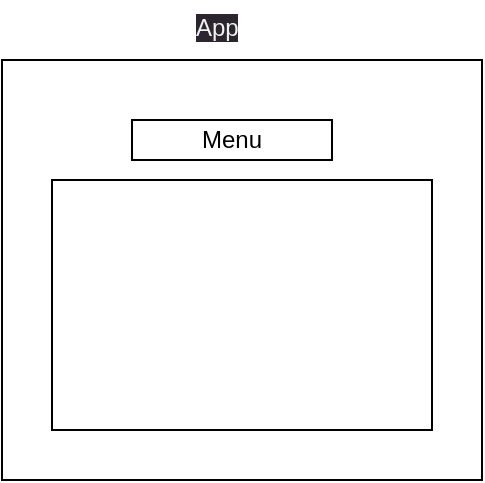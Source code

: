 <mxfile>
    <diagram id="iFaPm-n-qjO8ilWQylPL" name="Page-1">
        <mxGraphModel dx="557" dy="315" grid="1" gridSize="10" guides="1" tooltips="1" connect="1" arrows="1" fold="1" page="1" pageScale="1" pageWidth="850" pageHeight="1100" math="0" shadow="0">
            <root>
                <mxCell id="0"/>
                <mxCell id="1" parent="0"/>
                <mxCell id="18" value="&lt;div style=&quot;text-align: justify;&quot;&gt;&lt;/div&gt;" style="rounded=0;whiteSpace=wrap;html=1;" vertex="1" parent="1">
                    <mxGeometry x="305" y="180" width="240" height="210" as="geometry"/>
                </mxCell>
                <mxCell id="19" value="&lt;span style=&quot;color: rgb(240, 240, 240); font-family: Helvetica; font-size: 12px; font-style: normal; font-variant-ligatures: normal; font-variant-caps: normal; font-weight: 400; letter-spacing: normal; orphans: 2; text-align: center; text-indent: 0px; text-transform: none; widows: 2; word-spacing: 0px; -webkit-text-stroke-width: 0px; background-color: rgb(42, 37, 47); text-decoration-thickness: initial; text-decoration-style: initial; text-decoration-color: initial; float: none; display: inline !important;&quot;&gt;App&lt;/span&gt;" style="text;whiteSpace=wrap;html=1;" vertex="1" parent="1">
                    <mxGeometry x="400" y="150" width="50" height="40" as="geometry"/>
                </mxCell>
                <mxCell id="20" value="Menu" style="rounded=0;whiteSpace=wrap;html=1;" vertex="1" parent="1">
                    <mxGeometry x="370" y="210" width="100" height="20" as="geometry"/>
                </mxCell>
                <mxCell id="21" value="&lt;div style=&quot;text-align: justify;&quot;&gt;&lt;br&gt;&lt;/div&gt;" style="rounded=0;whiteSpace=wrap;html=1;align=center;" vertex="1" parent="1">
                    <mxGeometry x="330" y="240" width="190" height="125" as="geometry"/>
                </mxCell>
            </root>
        </mxGraphModel>
    </diagram>
</mxfile>